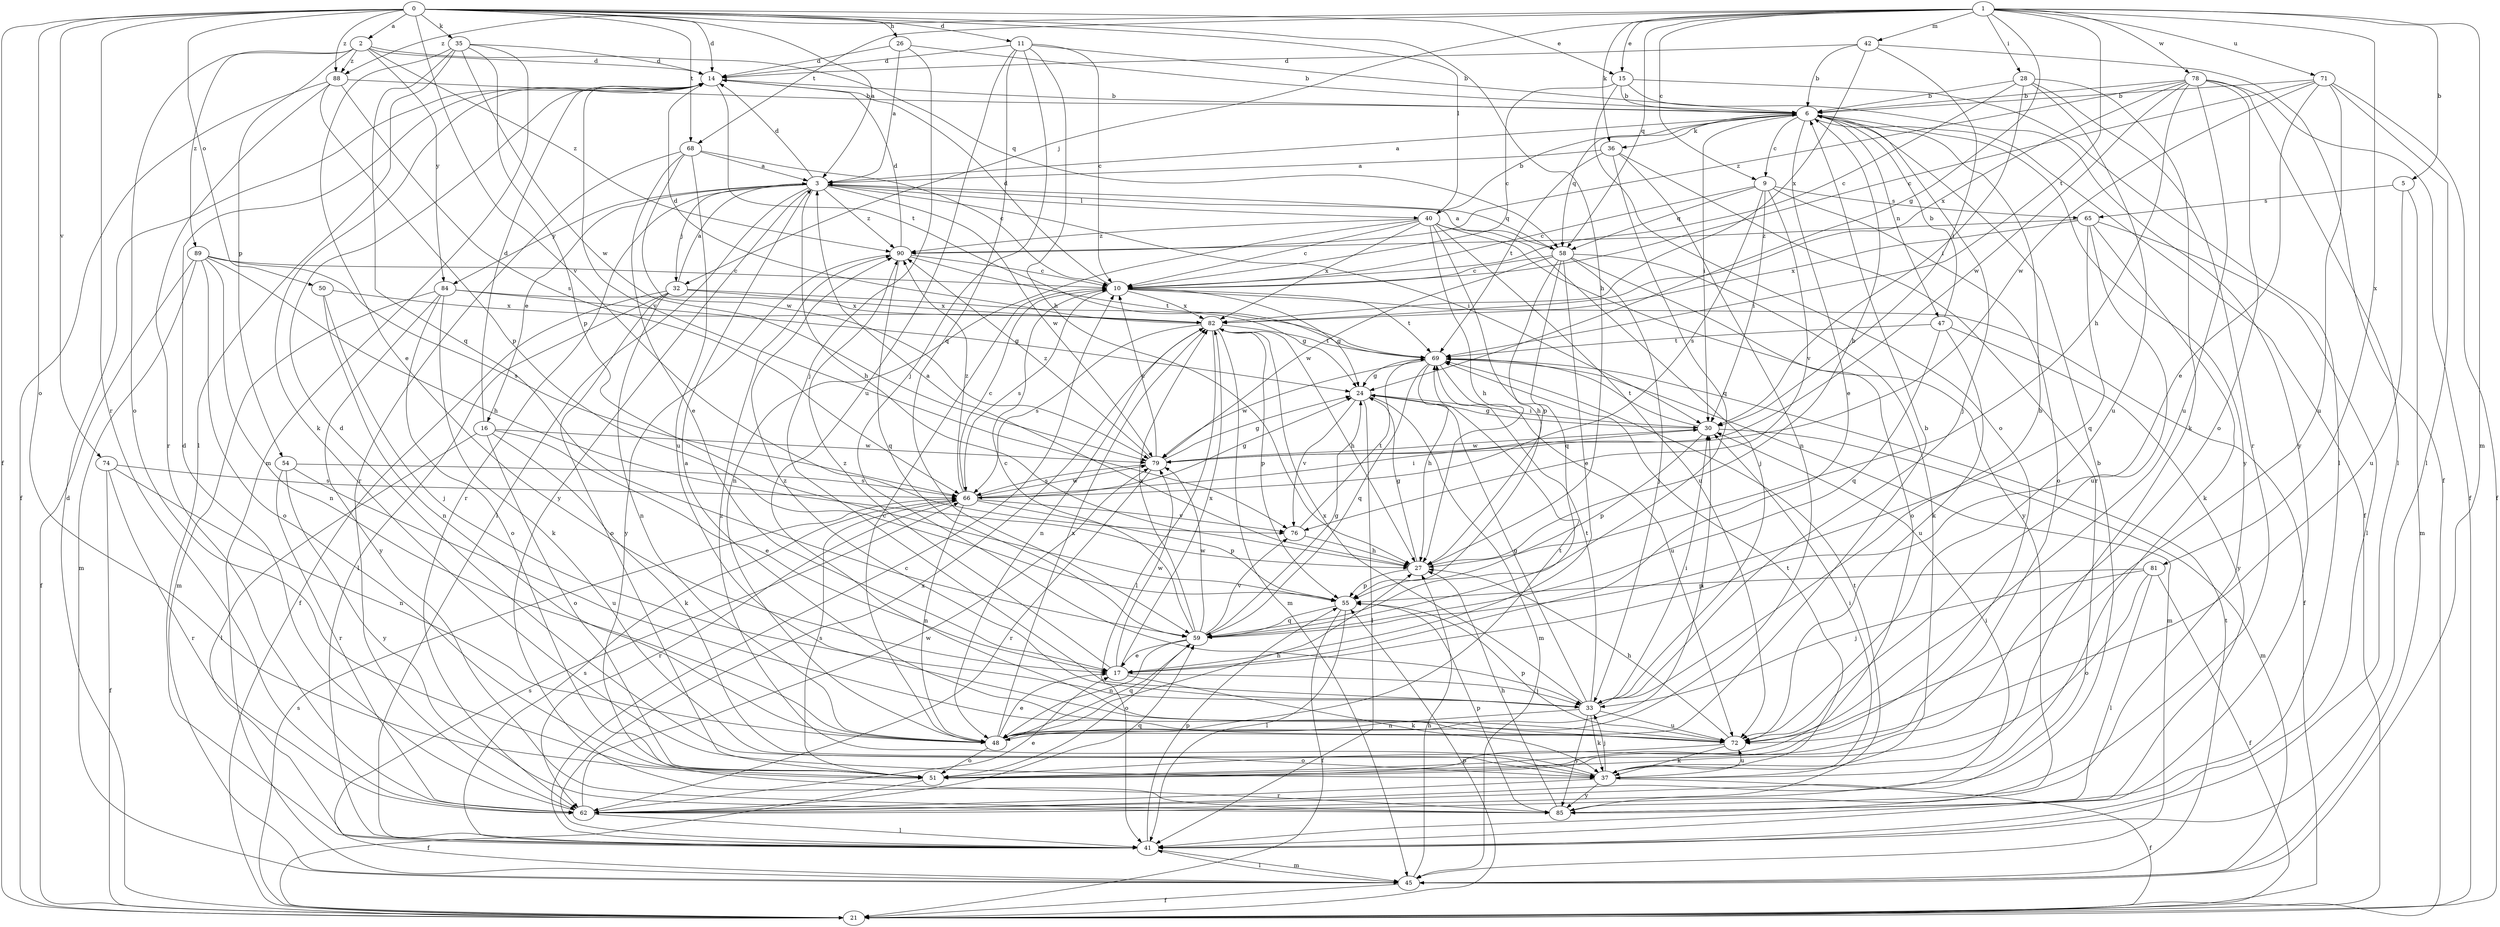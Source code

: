 strict digraph  {
0;
1;
2;
3;
5;
6;
9;
10;
11;
14;
15;
16;
17;
21;
24;
26;
27;
28;
30;
32;
33;
35;
36;
37;
40;
41;
42;
45;
47;
48;
50;
51;
54;
55;
58;
59;
62;
65;
66;
68;
69;
71;
72;
74;
76;
78;
79;
81;
82;
84;
85;
88;
89;
90;
0 -> 2  [label=a];
0 -> 3  [label=a];
0 -> 11  [label=d];
0 -> 14  [label=d];
0 -> 15  [label=e];
0 -> 21  [label=f];
0 -> 26  [label=h];
0 -> 27  [label=h];
0 -> 35  [label=k];
0 -> 40  [label=l];
0 -> 50  [label=o];
0 -> 51  [label=o];
0 -> 62  [label=r];
0 -> 68  [label=t];
0 -> 74  [label=v];
0 -> 76  [label=v];
0 -> 88  [label=z];
1 -> 5  [label=b];
1 -> 9  [label=c];
1 -> 15  [label=e];
1 -> 24  [label=g];
1 -> 28  [label=i];
1 -> 32  [label=j];
1 -> 36  [label=k];
1 -> 42  [label=m];
1 -> 45  [label=m];
1 -> 58  [label=q];
1 -> 68  [label=t];
1 -> 69  [label=t];
1 -> 71  [label=u];
1 -> 78  [label=w];
1 -> 81  [label=x];
1 -> 88  [label=z];
2 -> 14  [label=d];
2 -> 51  [label=o];
2 -> 54  [label=p];
2 -> 58  [label=q];
2 -> 84  [label=y];
2 -> 88  [label=z];
2 -> 89  [label=z];
2 -> 90  [label=z];
3 -> 14  [label=d];
3 -> 16  [label=e];
3 -> 27  [label=h];
3 -> 30  [label=i];
3 -> 32  [label=j];
3 -> 40  [label=l];
3 -> 41  [label=l];
3 -> 58  [label=q];
3 -> 62  [label=r];
3 -> 79  [label=w];
3 -> 84  [label=y];
3 -> 85  [label=y];
3 -> 90  [label=z];
5 -> 45  [label=m];
5 -> 65  [label=s];
5 -> 72  [label=u];
6 -> 3  [label=a];
6 -> 9  [label=c];
6 -> 17  [label=e];
6 -> 21  [label=f];
6 -> 30  [label=i];
6 -> 33  [label=j];
6 -> 36  [label=k];
6 -> 47  [label=n];
6 -> 58  [label=q];
6 -> 85  [label=y];
9 -> 10  [label=c];
9 -> 30  [label=i];
9 -> 51  [label=o];
9 -> 58  [label=q];
9 -> 65  [label=s];
9 -> 66  [label=s];
9 -> 76  [label=v];
10 -> 14  [label=d];
10 -> 21  [label=f];
10 -> 24  [label=g];
10 -> 66  [label=s];
10 -> 69  [label=t];
10 -> 82  [label=x];
11 -> 6  [label=b];
11 -> 10  [label=c];
11 -> 14  [label=d];
11 -> 27  [label=h];
11 -> 33  [label=j];
11 -> 59  [label=q];
11 -> 72  [label=u];
14 -> 6  [label=b];
14 -> 37  [label=k];
14 -> 69  [label=t];
14 -> 76  [label=v];
15 -> 6  [label=b];
15 -> 10  [label=c];
15 -> 41  [label=l];
15 -> 51  [label=o];
15 -> 85  [label=y];
16 -> 14  [label=d];
16 -> 17  [label=e];
16 -> 37  [label=k];
16 -> 41  [label=l];
16 -> 51  [label=o];
16 -> 79  [label=w];
17 -> 33  [label=j];
17 -> 37  [label=k];
17 -> 79  [label=w];
17 -> 82  [label=x];
17 -> 90  [label=z];
21 -> 14  [label=d];
21 -> 55  [label=p];
21 -> 66  [label=s];
24 -> 30  [label=i];
24 -> 41  [label=l];
24 -> 45  [label=m];
24 -> 76  [label=v];
26 -> 3  [label=a];
26 -> 6  [label=b];
26 -> 14  [label=d];
26 -> 33  [label=j];
27 -> 3  [label=a];
27 -> 6  [label=b];
27 -> 24  [label=g];
27 -> 55  [label=p];
28 -> 6  [label=b];
28 -> 10  [label=c];
28 -> 30  [label=i];
28 -> 37  [label=k];
28 -> 62  [label=r];
28 -> 72  [label=u];
30 -> 24  [label=g];
30 -> 45  [label=m];
30 -> 55  [label=p];
30 -> 69  [label=t];
30 -> 79  [label=w];
32 -> 3  [label=a];
32 -> 21  [label=f];
32 -> 24  [label=g];
32 -> 41  [label=l];
32 -> 48  [label=n];
32 -> 51  [label=o];
32 -> 82  [label=x];
33 -> 6  [label=b];
33 -> 24  [label=g];
33 -> 30  [label=i];
33 -> 37  [label=k];
33 -> 48  [label=n];
33 -> 69  [label=t];
33 -> 72  [label=u];
33 -> 82  [label=x];
33 -> 85  [label=y];
33 -> 90  [label=z];
35 -> 14  [label=d];
35 -> 17  [label=e];
35 -> 41  [label=l];
35 -> 45  [label=m];
35 -> 55  [label=p];
35 -> 59  [label=q];
35 -> 79  [label=w];
36 -> 3  [label=a];
36 -> 48  [label=n];
36 -> 59  [label=q];
36 -> 62  [label=r];
36 -> 69  [label=t];
37 -> 14  [label=d];
37 -> 21  [label=f];
37 -> 30  [label=i];
37 -> 33  [label=j];
37 -> 62  [label=r];
37 -> 69  [label=t];
37 -> 72  [label=u];
37 -> 85  [label=y];
37 -> 90  [label=z];
40 -> 6  [label=b];
40 -> 10  [label=c];
40 -> 27  [label=h];
40 -> 33  [label=j];
40 -> 48  [label=n];
40 -> 55  [label=p];
40 -> 72  [label=u];
40 -> 82  [label=x];
40 -> 85  [label=y];
40 -> 90  [label=z];
41 -> 10  [label=c];
41 -> 45  [label=m];
41 -> 55  [label=p];
41 -> 66  [label=s];
41 -> 82  [label=x];
42 -> 6  [label=b];
42 -> 14  [label=d];
42 -> 21  [label=f];
42 -> 30  [label=i];
42 -> 82  [label=x];
45 -> 21  [label=f];
45 -> 27  [label=h];
45 -> 41  [label=l];
45 -> 66  [label=s];
45 -> 69  [label=t];
47 -> 6  [label=b];
47 -> 59  [label=q];
47 -> 69  [label=t];
47 -> 72  [label=u];
47 -> 85  [label=y];
48 -> 6  [label=b];
48 -> 10  [label=c];
48 -> 17  [label=e];
48 -> 27  [label=h];
48 -> 30  [label=i];
48 -> 51  [label=o];
48 -> 59  [label=q];
48 -> 69  [label=t];
48 -> 82  [label=x];
50 -> 33  [label=j];
50 -> 48  [label=n];
50 -> 82  [label=x];
51 -> 21  [label=f];
51 -> 66  [label=s];
54 -> 62  [label=r];
54 -> 66  [label=s];
54 -> 72  [label=u];
54 -> 85  [label=y];
55 -> 21  [label=f];
55 -> 41  [label=l];
55 -> 59  [label=q];
58 -> 3  [label=a];
58 -> 10  [label=c];
58 -> 17  [label=e];
58 -> 27  [label=h];
58 -> 33  [label=j];
58 -> 37  [label=k];
58 -> 51  [label=o];
58 -> 59  [label=q];
58 -> 79  [label=w];
59 -> 10  [label=c];
59 -> 17  [label=e];
59 -> 24  [label=g];
59 -> 48  [label=n];
59 -> 51  [label=o];
59 -> 76  [label=v];
59 -> 79  [label=w];
59 -> 82  [label=x];
62 -> 6  [label=b];
62 -> 14  [label=d];
62 -> 17  [label=e];
62 -> 30  [label=i];
62 -> 41  [label=l];
62 -> 59  [label=q];
62 -> 79  [label=w];
65 -> 37  [label=k];
65 -> 41  [label=l];
65 -> 59  [label=q];
65 -> 72  [label=u];
65 -> 82  [label=x];
65 -> 90  [label=z];
66 -> 10  [label=c];
66 -> 24  [label=g];
66 -> 30  [label=i];
66 -> 48  [label=n];
66 -> 55  [label=p];
66 -> 62  [label=r];
66 -> 76  [label=v];
66 -> 79  [label=w];
66 -> 90  [label=z];
68 -> 3  [label=a];
68 -> 10  [label=c];
68 -> 17  [label=e];
68 -> 62  [label=r];
68 -> 72  [label=u];
68 -> 79  [label=w];
69 -> 24  [label=g];
69 -> 27  [label=h];
69 -> 45  [label=m];
69 -> 59  [label=q];
69 -> 72  [label=u];
69 -> 79  [label=w];
71 -> 6  [label=b];
71 -> 10  [label=c];
71 -> 17  [label=e];
71 -> 21  [label=f];
71 -> 41  [label=l];
71 -> 72  [label=u];
71 -> 79  [label=w];
72 -> 3  [label=a];
72 -> 27  [label=h];
72 -> 37  [label=k];
72 -> 51  [label=o];
72 -> 55  [label=p];
74 -> 21  [label=f];
74 -> 48  [label=n];
74 -> 62  [label=r];
74 -> 66  [label=s];
76 -> 27  [label=h];
76 -> 69  [label=t];
78 -> 6  [label=b];
78 -> 21  [label=f];
78 -> 27  [label=h];
78 -> 41  [label=l];
78 -> 51  [label=o];
78 -> 72  [label=u];
78 -> 79  [label=w];
78 -> 82  [label=x];
78 -> 90  [label=z];
79 -> 10  [label=c];
79 -> 24  [label=g];
79 -> 62  [label=r];
79 -> 66  [label=s];
79 -> 90  [label=z];
81 -> 21  [label=f];
81 -> 33  [label=j];
81 -> 41  [label=l];
81 -> 51  [label=o];
81 -> 55  [label=p];
82 -> 14  [label=d];
82 -> 27  [label=h];
82 -> 41  [label=l];
82 -> 45  [label=m];
82 -> 48  [label=n];
82 -> 55  [label=p];
82 -> 66  [label=s];
82 -> 69  [label=t];
84 -> 24  [label=g];
84 -> 37  [label=k];
84 -> 45  [label=m];
84 -> 51  [label=o];
84 -> 82  [label=x];
84 -> 85  [label=y];
85 -> 27  [label=h];
85 -> 55  [label=p];
85 -> 69  [label=t];
88 -> 6  [label=b];
88 -> 21  [label=f];
88 -> 55  [label=p];
88 -> 62  [label=r];
88 -> 66  [label=s];
89 -> 10  [label=c];
89 -> 21  [label=f];
89 -> 27  [label=h];
89 -> 45  [label=m];
89 -> 48  [label=n];
89 -> 51  [label=o];
89 -> 66  [label=s];
90 -> 10  [label=c];
90 -> 14  [label=d];
90 -> 59  [label=q];
90 -> 69  [label=t];
90 -> 85  [label=y];
}

